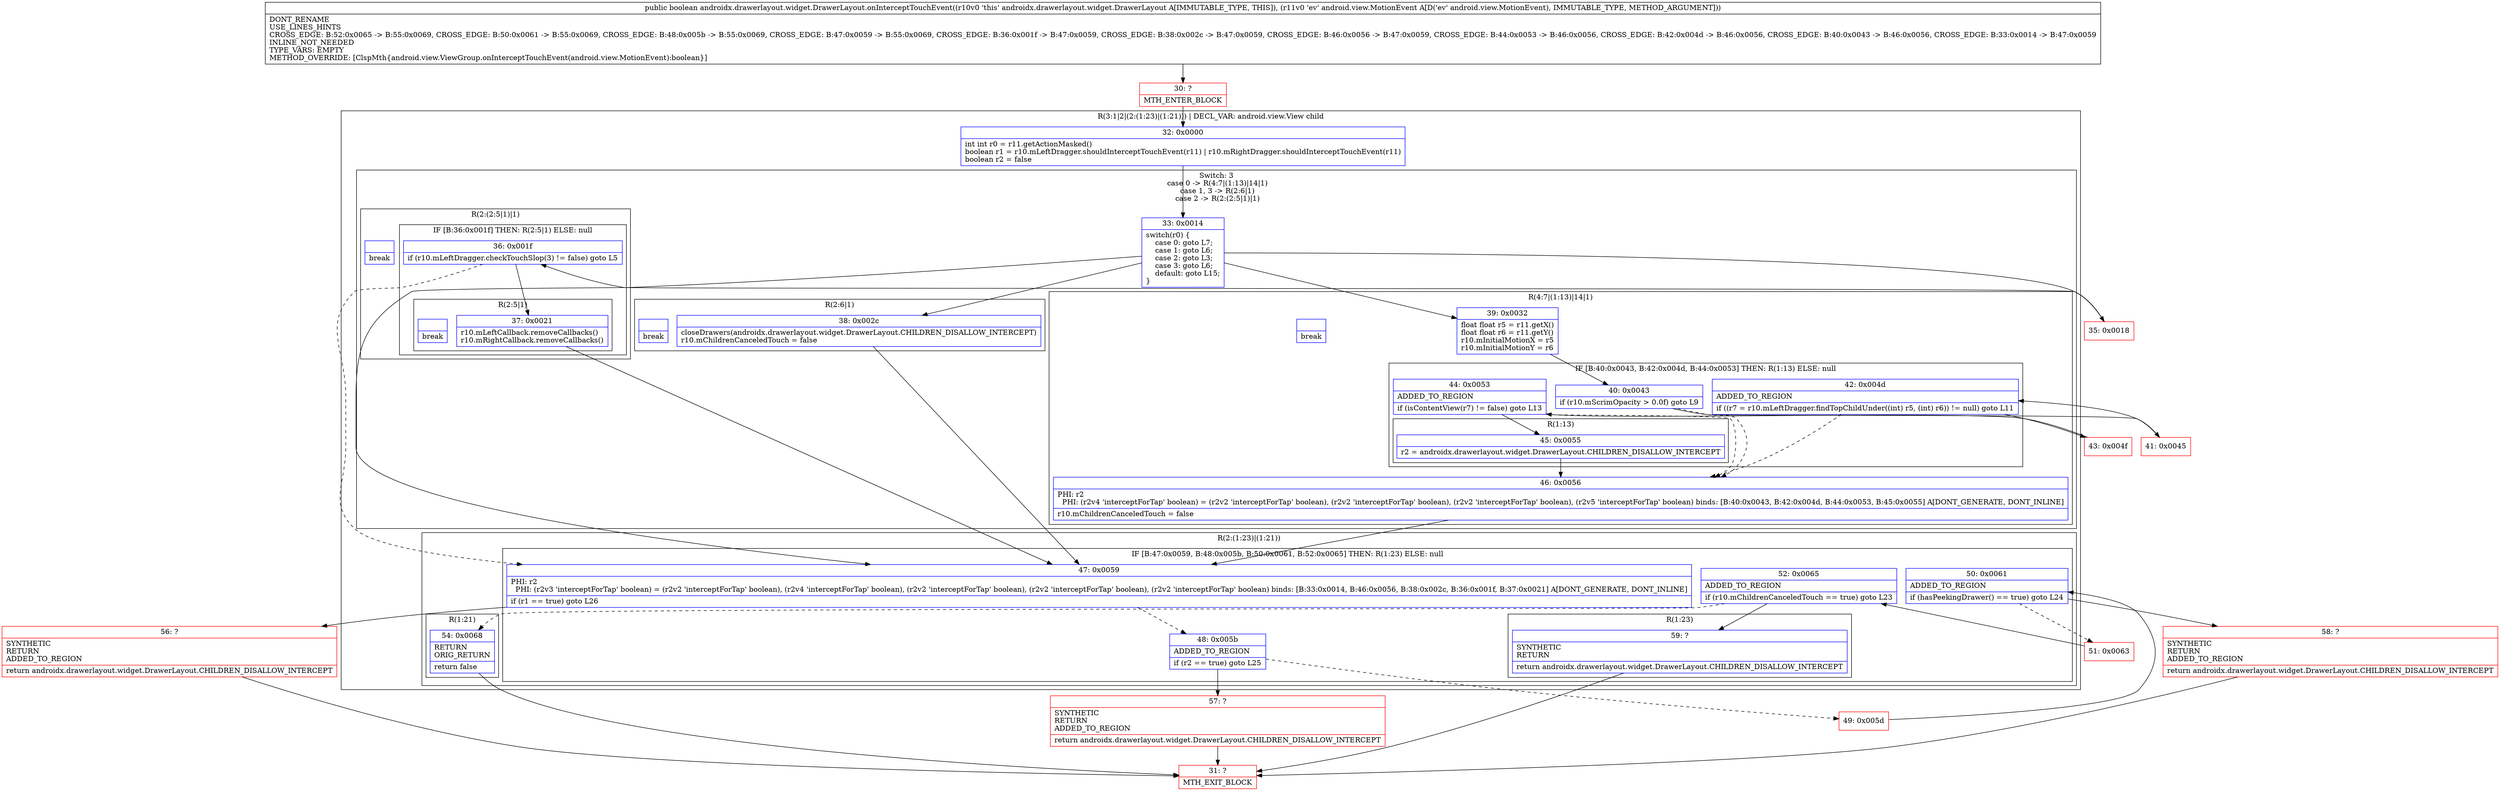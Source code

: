 digraph "CFG forandroidx.drawerlayout.widget.DrawerLayout.onInterceptTouchEvent(Landroid\/view\/MotionEvent;)Z" {
subgraph cluster_Region_1642099696 {
label = "R(3:1|2|(2:(1:23)|(1:21))) | DECL_VAR: android.view.View child\l";
node [shape=record,color=blue];
Node_32 [shape=record,label="{32\:\ 0x0000|int int r0 = r11.getActionMasked()\lboolean r1 = r10.mLeftDragger.shouldInterceptTouchEvent(r11) \| r10.mRightDragger.shouldInterceptTouchEvent(r11)\lboolean r2 = false\l}"];
subgraph cluster_SwitchRegion_280049886 {
label = "Switch: 3
 case 0 -> R(4:7|(1:13)|14|1)
 case 1, 3 -> R(2:6|1)
 case 2 -> R(2:(2:5|1)|1)";
node [shape=record,color=blue];
Node_33 [shape=record,label="{33\:\ 0x0014|switch(r0) \{\l    case 0: goto L7;\l    case 1: goto L6;\l    case 2: goto L3;\l    case 3: goto L6;\l    default: goto L15;\l\}\l}"];
subgraph cluster_Region_1988838272 {
label = "R(4:7|(1:13)|14|1)";
node [shape=record,color=blue];
Node_39 [shape=record,label="{39\:\ 0x0032|float float r5 = r11.getX()\lfloat float r6 = r11.getY()\lr10.mInitialMotionX = r5\lr10.mInitialMotionY = r6\l}"];
subgraph cluster_IfRegion_1868948039 {
label = "IF [B:40:0x0043, B:42:0x004d, B:44:0x0053] THEN: R(1:13) ELSE: null";
node [shape=record,color=blue];
Node_40 [shape=record,label="{40\:\ 0x0043|if (r10.mScrimOpacity \> 0.0f) goto L9\l}"];
Node_42 [shape=record,label="{42\:\ 0x004d|ADDED_TO_REGION\l|if ((r7 = r10.mLeftDragger.findTopChildUnder((int) r5, (int) r6)) != null) goto L11\l}"];
Node_44 [shape=record,label="{44\:\ 0x0053|ADDED_TO_REGION\l|if (isContentView(r7) != false) goto L13\l}"];
subgraph cluster_Region_345431313 {
label = "R(1:13)";
node [shape=record,color=blue];
Node_45 [shape=record,label="{45\:\ 0x0055|r2 = androidx.drawerlayout.widget.DrawerLayout.CHILDREN_DISALLOW_INTERCEPT\l}"];
}
}
Node_46 [shape=record,label="{46\:\ 0x0056|PHI: r2 \l  PHI: (r2v4 'interceptForTap' boolean) = (r2v2 'interceptForTap' boolean), (r2v2 'interceptForTap' boolean), (r2v2 'interceptForTap' boolean), (r2v5 'interceptForTap' boolean) binds: [B:40:0x0043, B:42:0x004d, B:44:0x0053, B:45:0x0055] A[DONT_GENERATE, DONT_INLINE]\l|r10.mChildrenCanceledTouch = false\l}"];
Node_InsnContainer_341140294 [shape=record,label="{|break\l}"];
}
subgraph cluster_Region_1213575935 {
label = "R(2:6|1)";
node [shape=record,color=blue];
Node_38 [shape=record,label="{38\:\ 0x002c|closeDrawers(androidx.drawerlayout.widget.DrawerLayout.CHILDREN_DISALLOW_INTERCEPT)\lr10.mChildrenCanceledTouch = false\l}"];
Node_InsnContainer_107284508 [shape=record,label="{|break\l}"];
}
subgraph cluster_Region_1531364368 {
label = "R(2:(2:5|1)|1)";
node [shape=record,color=blue];
subgraph cluster_IfRegion_1689703277 {
label = "IF [B:36:0x001f] THEN: R(2:5|1) ELSE: null";
node [shape=record,color=blue];
Node_36 [shape=record,label="{36\:\ 0x001f|if (r10.mLeftDragger.checkTouchSlop(3) != false) goto L5\l}"];
subgraph cluster_Region_17909582 {
label = "R(2:5|1)";
node [shape=record,color=blue];
Node_37 [shape=record,label="{37\:\ 0x0021|r10.mLeftCallback.removeCallbacks()\lr10.mRightCallback.removeCallbacks()\l}"];
Node_InsnContainer_798661272 [shape=record,label="{|break\l}"];
}
}
Node_InsnContainer_1116847423 [shape=record,label="{|break\l}"];
}
}
subgraph cluster_Region_284042171 {
label = "R(2:(1:23)|(1:21))";
node [shape=record,color=blue];
subgraph cluster_IfRegion_633860378 {
label = "IF [B:47:0x0059, B:48:0x005b, B:50:0x0061, B:52:0x0065] THEN: R(1:23) ELSE: null";
node [shape=record,color=blue];
Node_47 [shape=record,label="{47\:\ 0x0059|PHI: r2 \l  PHI: (r2v3 'interceptForTap' boolean) = (r2v2 'interceptForTap' boolean), (r2v4 'interceptForTap' boolean), (r2v2 'interceptForTap' boolean), (r2v2 'interceptForTap' boolean), (r2v2 'interceptForTap' boolean) binds: [B:33:0x0014, B:46:0x0056, B:38:0x002c, B:36:0x001f, B:37:0x0021] A[DONT_GENERATE, DONT_INLINE]\l|if (r1 == true) goto L26\l}"];
Node_48 [shape=record,label="{48\:\ 0x005b|ADDED_TO_REGION\l|if (r2 == true) goto L25\l}"];
Node_50 [shape=record,label="{50\:\ 0x0061|ADDED_TO_REGION\l|if (hasPeekingDrawer() == true) goto L24\l}"];
Node_52 [shape=record,label="{52\:\ 0x0065|ADDED_TO_REGION\l|if (r10.mChildrenCanceledTouch == true) goto L23\l}"];
subgraph cluster_Region_466501087 {
label = "R(1:23)";
node [shape=record,color=blue];
Node_59 [shape=record,label="{59\:\ ?|SYNTHETIC\lRETURN\l|return androidx.drawerlayout.widget.DrawerLayout.CHILDREN_DISALLOW_INTERCEPT\l}"];
}
}
subgraph cluster_Region_1618684516 {
label = "R(1:21)";
node [shape=record,color=blue];
Node_54 [shape=record,label="{54\:\ 0x0068|RETURN\lORIG_RETURN\l|return false\l}"];
}
}
}
Node_30 [shape=record,color=red,label="{30\:\ ?|MTH_ENTER_BLOCK\l}"];
Node_35 [shape=record,color=red,label="{35\:\ 0x0018}"];
Node_41 [shape=record,color=red,label="{41\:\ 0x0045}"];
Node_43 [shape=record,color=red,label="{43\:\ 0x004f}"];
Node_49 [shape=record,color=red,label="{49\:\ 0x005d}"];
Node_51 [shape=record,color=red,label="{51\:\ 0x0063}"];
Node_31 [shape=record,color=red,label="{31\:\ ?|MTH_EXIT_BLOCK\l}"];
Node_58 [shape=record,color=red,label="{58\:\ ?|SYNTHETIC\lRETURN\lADDED_TO_REGION\l|return androidx.drawerlayout.widget.DrawerLayout.CHILDREN_DISALLOW_INTERCEPT\l}"];
Node_57 [shape=record,color=red,label="{57\:\ ?|SYNTHETIC\lRETURN\lADDED_TO_REGION\l|return androidx.drawerlayout.widget.DrawerLayout.CHILDREN_DISALLOW_INTERCEPT\l}"];
Node_56 [shape=record,color=red,label="{56\:\ ?|SYNTHETIC\lRETURN\lADDED_TO_REGION\l|return androidx.drawerlayout.widget.DrawerLayout.CHILDREN_DISALLOW_INTERCEPT\l}"];
MethodNode[shape=record,label="{public boolean androidx.drawerlayout.widget.DrawerLayout.onInterceptTouchEvent((r10v0 'this' androidx.drawerlayout.widget.DrawerLayout A[IMMUTABLE_TYPE, THIS]), (r11v0 'ev' android.view.MotionEvent A[D('ev' android.view.MotionEvent), IMMUTABLE_TYPE, METHOD_ARGUMENT]))  | DONT_RENAME\lUSE_LINES_HINTS\lCROSS_EDGE: B:52:0x0065 \-\> B:55:0x0069, CROSS_EDGE: B:50:0x0061 \-\> B:55:0x0069, CROSS_EDGE: B:48:0x005b \-\> B:55:0x0069, CROSS_EDGE: B:47:0x0059 \-\> B:55:0x0069, CROSS_EDGE: B:36:0x001f \-\> B:47:0x0059, CROSS_EDGE: B:38:0x002c \-\> B:47:0x0059, CROSS_EDGE: B:46:0x0056 \-\> B:47:0x0059, CROSS_EDGE: B:44:0x0053 \-\> B:46:0x0056, CROSS_EDGE: B:42:0x004d \-\> B:46:0x0056, CROSS_EDGE: B:40:0x0043 \-\> B:46:0x0056, CROSS_EDGE: B:33:0x0014 \-\> B:47:0x0059\lINLINE_NOT_NEEDED\lTYPE_VARS: EMPTY\lMETHOD_OVERRIDE: [ClspMth\{android.view.ViewGroup.onInterceptTouchEvent(android.view.MotionEvent):boolean\}]\l}"];
MethodNode -> Node_30;Node_32 -> Node_33;
Node_33 -> Node_35;
Node_33 -> Node_38;
Node_33 -> Node_39;
Node_33 -> Node_47;
Node_39 -> Node_40;
Node_40 -> Node_41;
Node_40 -> Node_46[style=dashed];
Node_42 -> Node_43;
Node_42 -> Node_46[style=dashed];
Node_44 -> Node_45;
Node_44 -> Node_46[style=dashed];
Node_45 -> Node_46;
Node_46 -> Node_47;
Node_38 -> Node_47;
Node_36 -> Node_37;
Node_36 -> Node_47[style=dashed];
Node_37 -> Node_47;
Node_47 -> Node_48[style=dashed];
Node_47 -> Node_56;
Node_48 -> Node_49[style=dashed];
Node_48 -> Node_57;
Node_50 -> Node_51[style=dashed];
Node_50 -> Node_58;
Node_52 -> Node_54[style=dashed];
Node_52 -> Node_59;
Node_59 -> Node_31;
Node_54 -> Node_31;
Node_30 -> Node_32;
Node_35 -> Node_36;
Node_41 -> Node_42;
Node_43 -> Node_44;
Node_49 -> Node_50;
Node_51 -> Node_52;
Node_58 -> Node_31;
Node_57 -> Node_31;
Node_56 -> Node_31;
}

